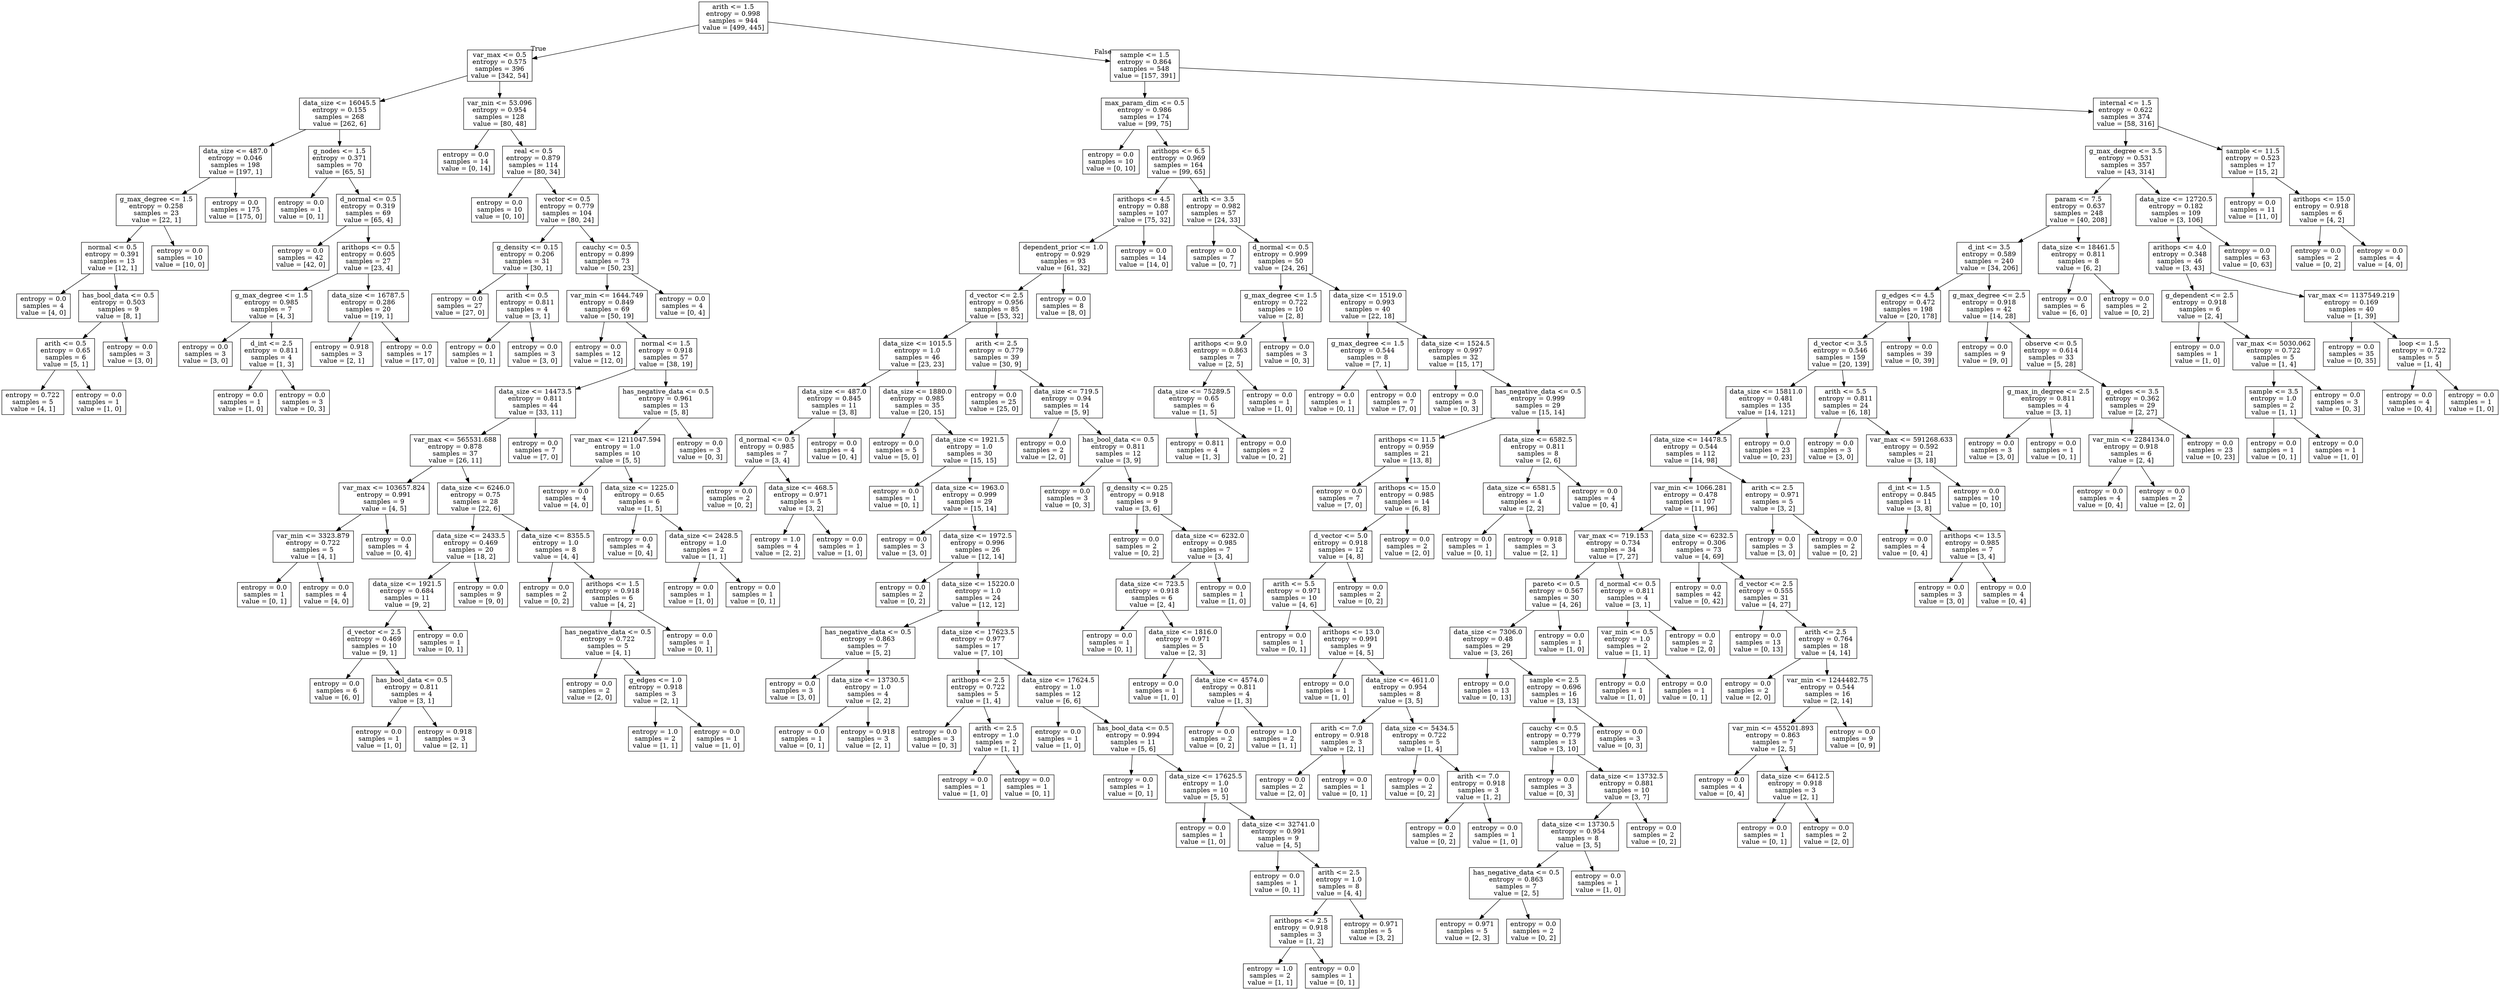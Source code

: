digraph Tree {
node [shape=box] ;
0 [label="arith <= 1.5\nentropy = 0.998\nsamples = 944\nvalue = [499, 445]"] ;
1 [label="var_max <= 0.5\nentropy = 0.575\nsamples = 396\nvalue = [342, 54]"] ;
0 -> 1 [labeldistance=2.5, labelangle=45, headlabel="True"] ;
2 [label="data_size <= 16045.5\nentropy = 0.155\nsamples = 268\nvalue = [262, 6]"] ;
1 -> 2 ;
3 [label="data_size <= 487.0\nentropy = 0.046\nsamples = 198\nvalue = [197, 1]"] ;
2 -> 3 ;
4 [label="g_max_degree <= 1.5\nentropy = 0.258\nsamples = 23\nvalue = [22, 1]"] ;
3 -> 4 ;
5 [label="normal <= 0.5\nentropy = 0.391\nsamples = 13\nvalue = [12, 1]"] ;
4 -> 5 ;
6 [label="entropy = 0.0\nsamples = 4\nvalue = [4, 0]"] ;
5 -> 6 ;
7 [label="has_bool_data <= 0.5\nentropy = 0.503\nsamples = 9\nvalue = [8, 1]"] ;
5 -> 7 ;
8 [label="arith <= 0.5\nentropy = 0.65\nsamples = 6\nvalue = [5, 1]"] ;
7 -> 8 ;
9 [label="entropy = 0.722\nsamples = 5\nvalue = [4, 1]"] ;
8 -> 9 ;
10 [label="entropy = 0.0\nsamples = 1\nvalue = [1, 0]"] ;
8 -> 10 ;
11 [label="entropy = 0.0\nsamples = 3\nvalue = [3, 0]"] ;
7 -> 11 ;
12 [label="entropy = 0.0\nsamples = 10\nvalue = [10, 0]"] ;
4 -> 12 ;
13 [label="entropy = 0.0\nsamples = 175\nvalue = [175, 0]"] ;
3 -> 13 ;
14 [label="g_nodes <= 1.5\nentropy = 0.371\nsamples = 70\nvalue = [65, 5]"] ;
2 -> 14 ;
15 [label="entropy = 0.0\nsamples = 1\nvalue = [0, 1]"] ;
14 -> 15 ;
16 [label="d_normal <= 0.5\nentropy = 0.319\nsamples = 69\nvalue = [65, 4]"] ;
14 -> 16 ;
17 [label="entropy = 0.0\nsamples = 42\nvalue = [42, 0]"] ;
16 -> 17 ;
18 [label="arithops <= 0.5\nentropy = 0.605\nsamples = 27\nvalue = [23, 4]"] ;
16 -> 18 ;
19 [label="g_max_degree <= 1.5\nentropy = 0.985\nsamples = 7\nvalue = [4, 3]"] ;
18 -> 19 ;
20 [label="entropy = 0.0\nsamples = 3\nvalue = [3, 0]"] ;
19 -> 20 ;
21 [label="d_int <= 2.5\nentropy = 0.811\nsamples = 4\nvalue = [1, 3]"] ;
19 -> 21 ;
22 [label="entropy = 0.0\nsamples = 1\nvalue = [1, 0]"] ;
21 -> 22 ;
23 [label="entropy = 0.0\nsamples = 3\nvalue = [0, 3]"] ;
21 -> 23 ;
24 [label="data_size <= 16787.5\nentropy = 0.286\nsamples = 20\nvalue = [19, 1]"] ;
18 -> 24 ;
25 [label="entropy = 0.918\nsamples = 3\nvalue = [2, 1]"] ;
24 -> 25 ;
26 [label="entropy = 0.0\nsamples = 17\nvalue = [17, 0]"] ;
24 -> 26 ;
27 [label="var_min <= 53.096\nentropy = 0.954\nsamples = 128\nvalue = [80, 48]"] ;
1 -> 27 ;
28 [label="entropy = 0.0\nsamples = 14\nvalue = [0, 14]"] ;
27 -> 28 ;
29 [label="real <= 0.5\nentropy = 0.879\nsamples = 114\nvalue = [80, 34]"] ;
27 -> 29 ;
30 [label="entropy = 0.0\nsamples = 10\nvalue = [0, 10]"] ;
29 -> 30 ;
31 [label="vector <= 0.5\nentropy = 0.779\nsamples = 104\nvalue = [80, 24]"] ;
29 -> 31 ;
32 [label="g_density <= 0.15\nentropy = 0.206\nsamples = 31\nvalue = [30, 1]"] ;
31 -> 32 ;
33 [label="entropy = 0.0\nsamples = 27\nvalue = [27, 0]"] ;
32 -> 33 ;
34 [label="arith <= 0.5\nentropy = 0.811\nsamples = 4\nvalue = [3, 1]"] ;
32 -> 34 ;
35 [label="entropy = 0.0\nsamples = 1\nvalue = [0, 1]"] ;
34 -> 35 ;
36 [label="entropy = 0.0\nsamples = 3\nvalue = [3, 0]"] ;
34 -> 36 ;
37 [label="cauchy <= 0.5\nentropy = 0.899\nsamples = 73\nvalue = [50, 23]"] ;
31 -> 37 ;
38 [label="var_min <= 1644.749\nentropy = 0.849\nsamples = 69\nvalue = [50, 19]"] ;
37 -> 38 ;
39 [label="entropy = 0.0\nsamples = 12\nvalue = [12, 0]"] ;
38 -> 39 ;
40 [label="normal <= 1.5\nentropy = 0.918\nsamples = 57\nvalue = [38, 19]"] ;
38 -> 40 ;
41 [label="data_size <= 14473.5\nentropy = 0.811\nsamples = 44\nvalue = [33, 11]"] ;
40 -> 41 ;
42 [label="var_max <= 565531.688\nentropy = 0.878\nsamples = 37\nvalue = [26, 11]"] ;
41 -> 42 ;
43 [label="var_max <= 103657.824\nentropy = 0.991\nsamples = 9\nvalue = [4, 5]"] ;
42 -> 43 ;
44 [label="var_min <= 3323.879\nentropy = 0.722\nsamples = 5\nvalue = [4, 1]"] ;
43 -> 44 ;
45 [label="entropy = 0.0\nsamples = 1\nvalue = [0, 1]"] ;
44 -> 45 ;
46 [label="entropy = 0.0\nsamples = 4\nvalue = [4, 0]"] ;
44 -> 46 ;
47 [label="entropy = 0.0\nsamples = 4\nvalue = [0, 4]"] ;
43 -> 47 ;
48 [label="data_size <= 6246.0\nentropy = 0.75\nsamples = 28\nvalue = [22, 6]"] ;
42 -> 48 ;
49 [label="data_size <= 2433.5\nentropy = 0.469\nsamples = 20\nvalue = [18, 2]"] ;
48 -> 49 ;
50 [label="data_size <= 1921.5\nentropy = 0.684\nsamples = 11\nvalue = [9, 2]"] ;
49 -> 50 ;
51 [label="d_vector <= 2.5\nentropy = 0.469\nsamples = 10\nvalue = [9, 1]"] ;
50 -> 51 ;
52 [label="entropy = 0.0\nsamples = 6\nvalue = [6, 0]"] ;
51 -> 52 ;
53 [label="has_bool_data <= 0.5\nentropy = 0.811\nsamples = 4\nvalue = [3, 1]"] ;
51 -> 53 ;
54 [label="entropy = 0.0\nsamples = 1\nvalue = [1, 0]"] ;
53 -> 54 ;
55 [label="entropy = 0.918\nsamples = 3\nvalue = [2, 1]"] ;
53 -> 55 ;
56 [label="entropy = 0.0\nsamples = 1\nvalue = [0, 1]"] ;
50 -> 56 ;
57 [label="entropy = 0.0\nsamples = 9\nvalue = [9, 0]"] ;
49 -> 57 ;
58 [label="data_size <= 8355.5\nentropy = 1.0\nsamples = 8\nvalue = [4, 4]"] ;
48 -> 58 ;
59 [label="entropy = 0.0\nsamples = 2\nvalue = [0, 2]"] ;
58 -> 59 ;
60 [label="arithops <= 1.5\nentropy = 0.918\nsamples = 6\nvalue = [4, 2]"] ;
58 -> 60 ;
61 [label="has_negative_data <= 0.5\nentropy = 0.722\nsamples = 5\nvalue = [4, 1]"] ;
60 -> 61 ;
62 [label="entropy = 0.0\nsamples = 2\nvalue = [2, 0]"] ;
61 -> 62 ;
63 [label="g_edges <= 1.0\nentropy = 0.918\nsamples = 3\nvalue = [2, 1]"] ;
61 -> 63 ;
64 [label="entropy = 1.0\nsamples = 2\nvalue = [1, 1]"] ;
63 -> 64 ;
65 [label="entropy = 0.0\nsamples = 1\nvalue = [1, 0]"] ;
63 -> 65 ;
66 [label="entropy = 0.0\nsamples = 1\nvalue = [0, 1]"] ;
60 -> 66 ;
67 [label="entropy = 0.0\nsamples = 7\nvalue = [7, 0]"] ;
41 -> 67 ;
68 [label="has_negative_data <= 0.5\nentropy = 0.961\nsamples = 13\nvalue = [5, 8]"] ;
40 -> 68 ;
69 [label="var_max <= 1211047.594\nentropy = 1.0\nsamples = 10\nvalue = [5, 5]"] ;
68 -> 69 ;
70 [label="entropy = 0.0\nsamples = 4\nvalue = [4, 0]"] ;
69 -> 70 ;
71 [label="data_size <= 1225.0\nentropy = 0.65\nsamples = 6\nvalue = [1, 5]"] ;
69 -> 71 ;
72 [label="entropy = 0.0\nsamples = 4\nvalue = [0, 4]"] ;
71 -> 72 ;
73 [label="data_size <= 2428.5\nentropy = 1.0\nsamples = 2\nvalue = [1, 1]"] ;
71 -> 73 ;
74 [label="entropy = 0.0\nsamples = 1\nvalue = [1, 0]"] ;
73 -> 74 ;
75 [label="entropy = 0.0\nsamples = 1\nvalue = [0, 1]"] ;
73 -> 75 ;
76 [label="entropy = 0.0\nsamples = 3\nvalue = [0, 3]"] ;
68 -> 76 ;
77 [label="entropy = 0.0\nsamples = 4\nvalue = [0, 4]"] ;
37 -> 77 ;
78 [label="sample <= 1.5\nentropy = 0.864\nsamples = 548\nvalue = [157, 391]"] ;
0 -> 78 [labeldistance=2.5, labelangle=-45, headlabel="False"] ;
79 [label="max_param_dim <= 0.5\nentropy = 0.986\nsamples = 174\nvalue = [99, 75]"] ;
78 -> 79 ;
80 [label="entropy = 0.0\nsamples = 10\nvalue = [0, 10]"] ;
79 -> 80 ;
81 [label="arithops <= 6.5\nentropy = 0.969\nsamples = 164\nvalue = [99, 65]"] ;
79 -> 81 ;
82 [label="arithops <= 4.5\nentropy = 0.88\nsamples = 107\nvalue = [75, 32]"] ;
81 -> 82 ;
83 [label="dependent_prior <= 1.0\nentropy = 0.929\nsamples = 93\nvalue = [61, 32]"] ;
82 -> 83 ;
84 [label="d_vector <= 2.5\nentropy = 0.956\nsamples = 85\nvalue = [53, 32]"] ;
83 -> 84 ;
85 [label="data_size <= 1015.5\nentropy = 1.0\nsamples = 46\nvalue = [23, 23]"] ;
84 -> 85 ;
86 [label="data_size <= 487.0\nentropy = 0.845\nsamples = 11\nvalue = [3, 8]"] ;
85 -> 86 ;
87 [label="d_normal <= 0.5\nentropy = 0.985\nsamples = 7\nvalue = [3, 4]"] ;
86 -> 87 ;
88 [label="entropy = 0.0\nsamples = 2\nvalue = [0, 2]"] ;
87 -> 88 ;
89 [label="data_size <= 468.5\nentropy = 0.971\nsamples = 5\nvalue = [3, 2]"] ;
87 -> 89 ;
90 [label="entropy = 1.0\nsamples = 4\nvalue = [2, 2]"] ;
89 -> 90 ;
91 [label="entropy = 0.0\nsamples = 1\nvalue = [1, 0]"] ;
89 -> 91 ;
92 [label="entropy = 0.0\nsamples = 4\nvalue = [0, 4]"] ;
86 -> 92 ;
93 [label="data_size <= 1880.0\nentropy = 0.985\nsamples = 35\nvalue = [20, 15]"] ;
85 -> 93 ;
94 [label="entropy = 0.0\nsamples = 5\nvalue = [5, 0]"] ;
93 -> 94 ;
95 [label="data_size <= 1921.5\nentropy = 1.0\nsamples = 30\nvalue = [15, 15]"] ;
93 -> 95 ;
96 [label="entropy = 0.0\nsamples = 1\nvalue = [0, 1]"] ;
95 -> 96 ;
97 [label="data_size <= 1963.0\nentropy = 0.999\nsamples = 29\nvalue = [15, 14]"] ;
95 -> 97 ;
98 [label="entropy = 0.0\nsamples = 3\nvalue = [3, 0]"] ;
97 -> 98 ;
99 [label="data_size <= 1972.5\nentropy = 0.996\nsamples = 26\nvalue = [12, 14]"] ;
97 -> 99 ;
100 [label="entropy = 0.0\nsamples = 2\nvalue = [0, 2]"] ;
99 -> 100 ;
101 [label="data_size <= 15220.0\nentropy = 1.0\nsamples = 24\nvalue = [12, 12]"] ;
99 -> 101 ;
102 [label="has_negative_data <= 0.5\nentropy = 0.863\nsamples = 7\nvalue = [5, 2]"] ;
101 -> 102 ;
103 [label="entropy = 0.0\nsamples = 3\nvalue = [3, 0]"] ;
102 -> 103 ;
104 [label="data_size <= 13730.5\nentropy = 1.0\nsamples = 4\nvalue = [2, 2]"] ;
102 -> 104 ;
105 [label="entropy = 0.0\nsamples = 1\nvalue = [0, 1]"] ;
104 -> 105 ;
106 [label="entropy = 0.918\nsamples = 3\nvalue = [2, 1]"] ;
104 -> 106 ;
107 [label="data_size <= 17623.5\nentropy = 0.977\nsamples = 17\nvalue = [7, 10]"] ;
101 -> 107 ;
108 [label="arithops <= 2.5\nentropy = 0.722\nsamples = 5\nvalue = [1, 4]"] ;
107 -> 108 ;
109 [label="entropy = 0.0\nsamples = 3\nvalue = [0, 3]"] ;
108 -> 109 ;
110 [label="arith <= 2.5\nentropy = 1.0\nsamples = 2\nvalue = [1, 1]"] ;
108 -> 110 ;
111 [label="entropy = 0.0\nsamples = 1\nvalue = [1, 0]"] ;
110 -> 111 ;
112 [label="entropy = 0.0\nsamples = 1\nvalue = [0, 1]"] ;
110 -> 112 ;
113 [label="data_size <= 17624.5\nentropy = 1.0\nsamples = 12\nvalue = [6, 6]"] ;
107 -> 113 ;
114 [label="entropy = 0.0\nsamples = 1\nvalue = [1, 0]"] ;
113 -> 114 ;
115 [label="has_bool_data <= 0.5\nentropy = 0.994\nsamples = 11\nvalue = [5, 6]"] ;
113 -> 115 ;
116 [label="entropy = 0.0\nsamples = 1\nvalue = [0, 1]"] ;
115 -> 116 ;
117 [label="data_size <= 17625.5\nentropy = 1.0\nsamples = 10\nvalue = [5, 5]"] ;
115 -> 117 ;
118 [label="entropy = 0.0\nsamples = 1\nvalue = [1, 0]"] ;
117 -> 118 ;
119 [label="data_size <= 32741.0\nentropy = 0.991\nsamples = 9\nvalue = [4, 5]"] ;
117 -> 119 ;
120 [label="entropy = 0.0\nsamples = 1\nvalue = [0, 1]"] ;
119 -> 120 ;
121 [label="arith <= 2.5\nentropy = 1.0\nsamples = 8\nvalue = [4, 4]"] ;
119 -> 121 ;
122 [label="arithops <= 2.5\nentropy = 0.918\nsamples = 3\nvalue = [1, 2]"] ;
121 -> 122 ;
123 [label="entropy = 1.0\nsamples = 2\nvalue = [1, 1]"] ;
122 -> 123 ;
124 [label="entropy = 0.0\nsamples = 1\nvalue = [0, 1]"] ;
122 -> 124 ;
125 [label="entropy = 0.971\nsamples = 5\nvalue = [3, 2]"] ;
121 -> 125 ;
126 [label="arith <= 2.5\nentropy = 0.779\nsamples = 39\nvalue = [30, 9]"] ;
84 -> 126 ;
127 [label="entropy = 0.0\nsamples = 25\nvalue = [25, 0]"] ;
126 -> 127 ;
128 [label="data_size <= 719.5\nentropy = 0.94\nsamples = 14\nvalue = [5, 9]"] ;
126 -> 128 ;
129 [label="entropy = 0.0\nsamples = 2\nvalue = [2, 0]"] ;
128 -> 129 ;
130 [label="has_bool_data <= 0.5\nentropy = 0.811\nsamples = 12\nvalue = [3, 9]"] ;
128 -> 130 ;
131 [label="entropy = 0.0\nsamples = 3\nvalue = [0, 3]"] ;
130 -> 131 ;
132 [label="g_density <= 0.25\nentropy = 0.918\nsamples = 9\nvalue = [3, 6]"] ;
130 -> 132 ;
133 [label="entropy = 0.0\nsamples = 2\nvalue = [0, 2]"] ;
132 -> 133 ;
134 [label="data_size <= 6232.0\nentropy = 0.985\nsamples = 7\nvalue = [3, 4]"] ;
132 -> 134 ;
135 [label="data_size <= 723.5\nentropy = 0.918\nsamples = 6\nvalue = [2, 4]"] ;
134 -> 135 ;
136 [label="entropy = 0.0\nsamples = 1\nvalue = [0, 1]"] ;
135 -> 136 ;
137 [label="data_size <= 1816.0\nentropy = 0.971\nsamples = 5\nvalue = [2, 3]"] ;
135 -> 137 ;
138 [label="entropy = 0.0\nsamples = 1\nvalue = [1, 0]"] ;
137 -> 138 ;
139 [label="data_size <= 4574.0\nentropy = 0.811\nsamples = 4\nvalue = [1, 3]"] ;
137 -> 139 ;
140 [label="entropy = 0.0\nsamples = 2\nvalue = [0, 2]"] ;
139 -> 140 ;
141 [label="entropy = 1.0\nsamples = 2\nvalue = [1, 1]"] ;
139 -> 141 ;
142 [label="entropy = 0.0\nsamples = 1\nvalue = [1, 0]"] ;
134 -> 142 ;
143 [label="entropy = 0.0\nsamples = 8\nvalue = [8, 0]"] ;
83 -> 143 ;
144 [label="entropy = 0.0\nsamples = 14\nvalue = [14, 0]"] ;
82 -> 144 ;
145 [label="arith <= 3.5\nentropy = 0.982\nsamples = 57\nvalue = [24, 33]"] ;
81 -> 145 ;
146 [label="entropy = 0.0\nsamples = 7\nvalue = [0, 7]"] ;
145 -> 146 ;
147 [label="d_normal <= 0.5\nentropy = 0.999\nsamples = 50\nvalue = [24, 26]"] ;
145 -> 147 ;
148 [label="g_max_degree <= 1.5\nentropy = 0.722\nsamples = 10\nvalue = [2, 8]"] ;
147 -> 148 ;
149 [label="arithops <= 9.0\nentropy = 0.863\nsamples = 7\nvalue = [2, 5]"] ;
148 -> 149 ;
150 [label="data_size <= 75289.5\nentropy = 0.65\nsamples = 6\nvalue = [1, 5]"] ;
149 -> 150 ;
151 [label="entropy = 0.811\nsamples = 4\nvalue = [1, 3]"] ;
150 -> 151 ;
152 [label="entropy = 0.0\nsamples = 2\nvalue = [0, 2]"] ;
150 -> 152 ;
153 [label="entropy = 0.0\nsamples = 1\nvalue = [1, 0]"] ;
149 -> 153 ;
154 [label="entropy = 0.0\nsamples = 3\nvalue = [0, 3]"] ;
148 -> 154 ;
155 [label="data_size <= 1519.0\nentropy = 0.993\nsamples = 40\nvalue = [22, 18]"] ;
147 -> 155 ;
156 [label="g_max_degree <= 1.5\nentropy = 0.544\nsamples = 8\nvalue = [7, 1]"] ;
155 -> 156 ;
157 [label="entropy = 0.0\nsamples = 1\nvalue = [0, 1]"] ;
156 -> 157 ;
158 [label="entropy = 0.0\nsamples = 7\nvalue = [7, 0]"] ;
156 -> 158 ;
159 [label="data_size <= 1524.5\nentropy = 0.997\nsamples = 32\nvalue = [15, 17]"] ;
155 -> 159 ;
160 [label="entropy = 0.0\nsamples = 3\nvalue = [0, 3]"] ;
159 -> 160 ;
161 [label="has_negative_data <= 0.5\nentropy = 0.999\nsamples = 29\nvalue = [15, 14]"] ;
159 -> 161 ;
162 [label="arithops <= 11.5\nentropy = 0.959\nsamples = 21\nvalue = [13, 8]"] ;
161 -> 162 ;
163 [label="entropy = 0.0\nsamples = 7\nvalue = [7, 0]"] ;
162 -> 163 ;
164 [label="arithops <= 15.0\nentropy = 0.985\nsamples = 14\nvalue = [6, 8]"] ;
162 -> 164 ;
165 [label="d_vector <= 5.0\nentropy = 0.918\nsamples = 12\nvalue = [4, 8]"] ;
164 -> 165 ;
166 [label="arith <= 5.5\nentropy = 0.971\nsamples = 10\nvalue = [4, 6]"] ;
165 -> 166 ;
167 [label="entropy = 0.0\nsamples = 1\nvalue = [0, 1]"] ;
166 -> 167 ;
168 [label="arithops <= 13.0\nentropy = 0.991\nsamples = 9\nvalue = [4, 5]"] ;
166 -> 168 ;
169 [label="entropy = 0.0\nsamples = 1\nvalue = [1, 0]"] ;
168 -> 169 ;
170 [label="data_size <= 4611.0\nentropy = 0.954\nsamples = 8\nvalue = [3, 5]"] ;
168 -> 170 ;
171 [label="arith <= 7.0\nentropy = 0.918\nsamples = 3\nvalue = [2, 1]"] ;
170 -> 171 ;
172 [label="entropy = 0.0\nsamples = 2\nvalue = [2, 0]"] ;
171 -> 172 ;
173 [label="entropy = 0.0\nsamples = 1\nvalue = [0, 1]"] ;
171 -> 173 ;
174 [label="data_size <= 5434.5\nentropy = 0.722\nsamples = 5\nvalue = [1, 4]"] ;
170 -> 174 ;
175 [label="entropy = 0.0\nsamples = 2\nvalue = [0, 2]"] ;
174 -> 175 ;
176 [label="arith <= 7.0\nentropy = 0.918\nsamples = 3\nvalue = [1, 2]"] ;
174 -> 176 ;
177 [label="entropy = 0.0\nsamples = 2\nvalue = [0, 2]"] ;
176 -> 177 ;
178 [label="entropy = 0.0\nsamples = 1\nvalue = [1, 0]"] ;
176 -> 178 ;
179 [label="entropy = 0.0\nsamples = 2\nvalue = [0, 2]"] ;
165 -> 179 ;
180 [label="entropy = 0.0\nsamples = 2\nvalue = [2, 0]"] ;
164 -> 180 ;
181 [label="data_size <= 6582.5\nentropy = 0.811\nsamples = 8\nvalue = [2, 6]"] ;
161 -> 181 ;
182 [label="data_size <= 6581.5\nentropy = 1.0\nsamples = 4\nvalue = [2, 2]"] ;
181 -> 182 ;
183 [label="entropy = 0.0\nsamples = 1\nvalue = [0, 1]"] ;
182 -> 183 ;
184 [label="entropy = 0.918\nsamples = 3\nvalue = [2, 1]"] ;
182 -> 184 ;
185 [label="entropy = 0.0\nsamples = 4\nvalue = [0, 4]"] ;
181 -> 185 ;
186 [label="internal <= 1.5\nentropy = 0.622\nsamples = 374\nvalue = [58, 316]"] ;
78 -> 186 ;
187 [label="g_max_degree <= 3.5\nentropy = 0.531\nsamples = 357\nvalue = [43, 314]"] ;
186 -> 187 ;
188 [label="param <= 7.5\nentropy = 0.637\nsamples = 248\nvalue = [40, 208]"] ;
187 -> 188 ;
189 [label="d_int <= 3.5\nentropy = 0.589\nsamples = 240\nvalue = [34, 206]"] ;
188 -> 189 ;
190 [label="g_edges <= 4.5\nentropy = 0.472\nsamples = 198\nvalue = [20, 178]"] ;
189 -> 190 ;
191 [label="d_vector <= 3.5\nentropy = 0.546\nsamples = 159\nvalue = [20, 139]"] ;
190 -> 191 ;
192 [label="data_size <= 15811.0\nentropy = 0.481\nsamples = 135\nvalue = [14, 121]"] ;
191 -> 192 ;
193 [label="data_size <= 14478.5\nentropy = 0.544\nsamples = 112\nvalue = [14, 98]"] ;
192 -> 193 ;
194 [label="var_min <= 1066.281\nentropy = 0.478\nsamples = 107\nvalue = [11, 96]"] ;
193 -> 194 ;
195 [label="var_max <= 719.153\nentropy = 0.734\nsamples = 34\nvalue = [7, 27]"] ;
194 -> 195 ;
196 [label="pareto <= 0.5\nentropy = 0.567\nsamples = 30\nvalue = [4, 26]"] ;
195 -> 196 ;
197 [label="data_size <= 7306.0\nentropy = 0.48\nsamples = 29\nvalue = [3, 26]"] ;
196 -> 197 ;
198 [label="entropy = 0.0\nsamples = 13\nvalue = [0, 13]"] ;
197 -> 198 ;
199 [label="sample <= 2.5\nentropy = 0.696\nsamples = 16\nvalue = [3, 13]"] ;
197 -> 199 ;
200 [label="cauchy <= 0.5\nentropy = 0.779\nsamples = 13\nvalue = [3, 10]"] ;
199 -> 200 ;
201 [label="entropy = 0.0\nsamples = 3\nvalue = [0, 3]"] ;
200 -> 201 ;
202 [label="data_size <= 13732.5\nentropy = 0.881\nsamples = 10\nvalue = [3, 7]"] ;
200 -> 202 ;
203 [label="data_size <= 13730.5\nentropy = 0.954\nsamples = 8\nvalue = [3, 5]"] ;
202 -> 203 ;
204 [label="has_negative_data <= 0.5\nentropy = 0.863\nsamples = 7\nvalue = [2, 5]"] ;
203 -> 204 ;
205 [label="entropy = 0.971\nsamples = 5\nvalue = [2, 3]"] ;
204 -> 205 ;
206 [label="entropy = 0.0\nsamples = 2\nvalue = [0, 2]"] ;
204 -> 206 ;
207 [label="entropy = 0.0\nsamples = 1\nvalue = [1, 0]"] ;
203 -> 207 ;
208 [label="entropy = 0.0\nsamples = 2\nvalue = [0, 2]"] ;
202 -> 208 ;
209 [label="entropy = 0.0\nsamples = 3\nvalue = [0, 3]"] ;
199 -> 209 ;
210 [label="entropy = 0.0\nsamples = 1\nvalue = [1, 0]"] ;
196 -> 210 ;
211 [label="d_normal <= 0.5\nentropy = 0.811\nsamples = 4\nvalue = [3, 1]"] ;
195 -> 211 ;
212 [label="var_min <= 0.5\nentropy = 1.0\nsamples = 2\nvalue = [1, 1]"] ;
211 -> 212 ;
213 [label="entropy = 0.0\nsamples = 1\nvalue = [1, 0]"] ;
212 -> 213 ;
214 [label="entropy = 0.0\nsamples = 1\nvalue = [0, 1]"] ;
212 -> 214 ;
215 [label="entropy = 0.0\nsamples = 2\nvalue = [2, 0]"] ;
211 -> 215 ;
216 [label="data_size <= 6232.5\nentropy = 0.306\nsamples = 73\nvalue = [4, 69]"] ;
194 -> 216 ;
217 [label="entropy = 0.0\nsamples = 42\nvalue = [0, 42]"] ;
216 -> 217 ;
218 [label="d_vector <= 2.5\nentropy = 0.555\nsamples = 31\nvalue = [4, 27]"] ;
216 -> 218 ;
219 [label="entropy = 0.0\nsamples = 13\nvalue = [0, 13]"] ;
218 -> 219 ;
220 [label="arith <= 2.5\nentropy = 0.764\nsamples = 18\nvalue = [4, 14]"] ;
218 -> 220 ;
221 [label="entropy = 0.0\nsamples = 2\nvalue = [2, 0]"] ;
220 -> 221 ;
222 [label="var_min <= 1244482.75\nentropy = 0.544\nsamples = 16\nvalue = [2, 14]"] ;
220 -> 222 ;
223 [label="var_min <= 455201.893\nentropy = 0.863\nsamples = 7\nvalue = [2, 5]"] ;
222 -> 223 ;
224 [label="entropy = 0.0\nsamples = 4\nvalue = [0, 4]"] ;
223 -> 224 ;
225 [label="data_size <= 6412.5\nentropy = 0.918\nsamples = 3\nvalue = [2, 1]"] ;
223 -> 225 ;
226 [label="entropy = 0.0\nsamples = 1\nvalue = [0, 1]"] ;
225 -> 226 ;
227 [label="entropy = 0.0\nsamples = 2\nvalue = [2, 0]"] ;
225 -> 227 ;
228 [label="entropy = 0.0\nsamples = 9\nvalue = [0, 9]"] ;
222 -> 228 ;
229 [label="arith <= 2.5\nentropy = 0.971\nsamples = 5\nvalue = [3, 2]"] ;
193 -> 229 ;
230 [label="entropy = 0.0\nsamples = 3\nvalue = [3, 0]"] ;
229 -> 230 ;
231 [label="entropy = 0.0\nsamples = 2\nvalue = [0, 2]"] ;
229 -> 231 ;
232 [label="entropy = 0.0\nsamples = 23\nvalue = [0, 23]"] ;
192 -> 232 ;
233 [label="arith <= 5.5\nentropy = 0.811\nsamples = 24\nvalue = [6, 18]"] ;
191 -> 233 ;
234 [label="entropy = 0.0\nsamples = 3\nvalue = [3, 0]"] ;
233 -> 234 ;
235 [label="var_max <= 591268.633\nentropy = 0.592\nsamples = 21\nvalue = [3, 18]"] ;
233 -> 235 ;
236 [label="d_int <= 1.5\nentropy = 0.845\nsamples = 11\nvalue = [3, 8]"] ;
235 -> 236 ;
237 [label="entropy = 0.0\nsamples = 4\nvalue = [0, 4]"] ;
236 -> 237 ;
238 [label="arithops <= 13.5\nentropy = 0.985\nsamples = 7\nvalue = [3, 4]"] ;
236 -> 238 ;
239 [label="entropy = 0.0\nsamples = 3\nvalue = [3, 0]"] ;
238 -> 239 ;
240 [label="entropy = 0.0\nsamples = 4\nvalue = [0, 4]"] ;
238 -> 240 ;
241 [label="entropy = 0.0\nsamples = 10\nvalue = [0, 10]"] ;
235 -> 241 ;
242 [label="entropy = 0.0\nsamples = 39\nvalue = [0, 39]"] ;
190 -> 242 ;
243 [label="g_max_degree <= 2.5\nentropy = 0.918\nsamples = 42\nvalue = [14, 28]"] ;
189 -> 243 ;
244 [label="entropy = 0.0\nsamples = 9\nvalue = [9, 0]"] ;
243 -> 244 ;
245 [label="observe <= 0.5\nentropy = 0.614\nsamples = 33\nvalue = [5, 28]"] ;
243 -> 245 ;
246 [label="g_max_in_degree <= 2.5\nentropy = 0.811\nsamples = 4\nvalue = [3, 1]"] ;
245 -> 246 ;
247 [label="entropy = 0.0\nsamples = 3\nvalue = [3, 0]"] ;
246 -> 247 ;
248 [label="entropy = 0.0\nsamples = 1\nvalue = [0, 1]"] ;
246 -> 248 ;
249 [label="g_edges <= 3.5\nentropy = 0.362\nsamples = 29\nvalue = [2, 27]"] ;
245 -> 249 ;
250 [label="var_min <= 2284134.0\nentropy = 0.918\nsamples = 6\nvalue = [2, 4]"] ;
249 -> 250 ;
251 [label="entropy = 0.0\nsamples = 4\nvalue = [0, 4]"] ;
250 -> 251 ;
252 [label="entropy = 0.0\nsamples = 2\nvalue = [2, 0]"] ;
250 -> 252 ;
253 [label="entropy = 0.0\nsamples = 23\nvalue = [0, 23]"] ;
249 -> 253 ;
254 [label="data_size <= 18461.5\nentropy = 0.811\nsamples = 8\nvalue = [6, 2]"] ;
188 -> 254 ;
255 [label="entropy = 0.0\nsamples = 6\nvalue = [6, 0]"] ;
254 -> 255 ;
256 [label="entropy = 0.0\nsamples = 2\nvalue = [0, 2]"] ;
254 -> 256 ;
257 [label="data_size <= 12720.5\nentropy = 0.182\nsamples = 109\nvalue = [3, 106]"] ;
187 -> 257 ;
258 [label="arithops <= 4.0\nentropy = 0.348\nsamples = 46\nvalue = [3, 43]"] ;
257 -> 258 ;
259 [label="g_dependent <= 2.5\nentropy = 0.918\nsamples = 6\nvalue = [2, 4]"] ;
258 -> 259 ;
260 [label="entropy = 0.0\nsamples = 1\nvalue = [1, 0]"] ;
259 -> 260 ;
261 [label="var_max <= 5030.062\nentropy = 0.722\nsamples = 5\nvalue = [1, 4]"] ;
259 -> 261 ;
262 [label="sample <= 3.5\nentropy = 1.0\nsamples = 2\nvalue = [1, 1]"] ;
261 -> 262 ;
263 [label="entropy = 0.0\nsamples = 1\nvalue = [0, 1]"] ;
262 -> 263 ;
264 [label="entropy = 0.0\nsamples = 1\nvalue = [1, 0]"] ;
262 -> 264 ;
265 [label="entropy = 0.0\nsamples = 3\nvalue = [0, 3]"] ;
261 -> 265 ;
266 [label="var_max <= 1137549.219\nentropy = 0.169\nsamples = 40\nvalue = [1, 39]"] ;
258 -> 266 ;
267 [label="entropy = 0.0\nsamples = 35\nvalue = [0, 35]"] ;
266 -> 267 ;
268 [label="loop <= 1.5\nentropy = 0.722\nsamples = 5\nvalue = [1, 4]"] ;
266 -> 268 ;
269 [label="entropy = 0.0\nsamples = 4\nvalue = [0, 4]"] ;
268 -> 269 ;
270 [label="entropy = 0.0\nsamples = 1\nvalue = [1, 0]"] ;
268 -> 270 ;
271 [label="entropy = 0.0\nsamples = 63\nvalue = [0, 63]"] ;
257 -> 271 ;
272 [label="sample <= 11.5\nentropy = 0.523\nsamples = 17\nvalue = [15, 2]"] ;
186 -> 272 ;
273 [label="entropy = 0.0\nsamples = 11\nvalue = [11, 0]"] ;
272 -> 273 ;
274 [label="arithops <= 15.0\nentropy = 0.918\nsamples = 6\nvalue = [4, 2]"] ;
272 -> 274 ;
275 [label="entropy = 0.0\nsamples = 2\nvalue = [0, 2]"] ;
274 -> 275 ;
276 [label="entropy = 0.0\nsamples = 4\nvalue = [4, 0]"] ;
274 -> 276 ;
}